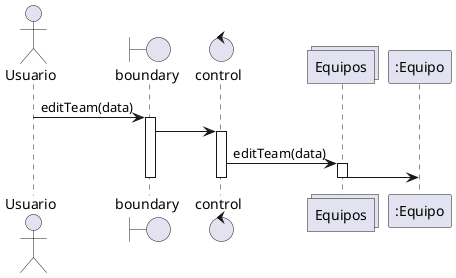 @startuml Editar Equipo
actor "Usuario" as Client
boundary boundary
control control
collections Equipos as teams 
participant ":Equipo" as team
Client->boundary :editTeam(data)
activate boundary
boundary -> control 
activate control
control -> teams:editTeam(data)
activate teams
teams -> team
deactivate teams
deactivate control
deactivate boundary
@enduml